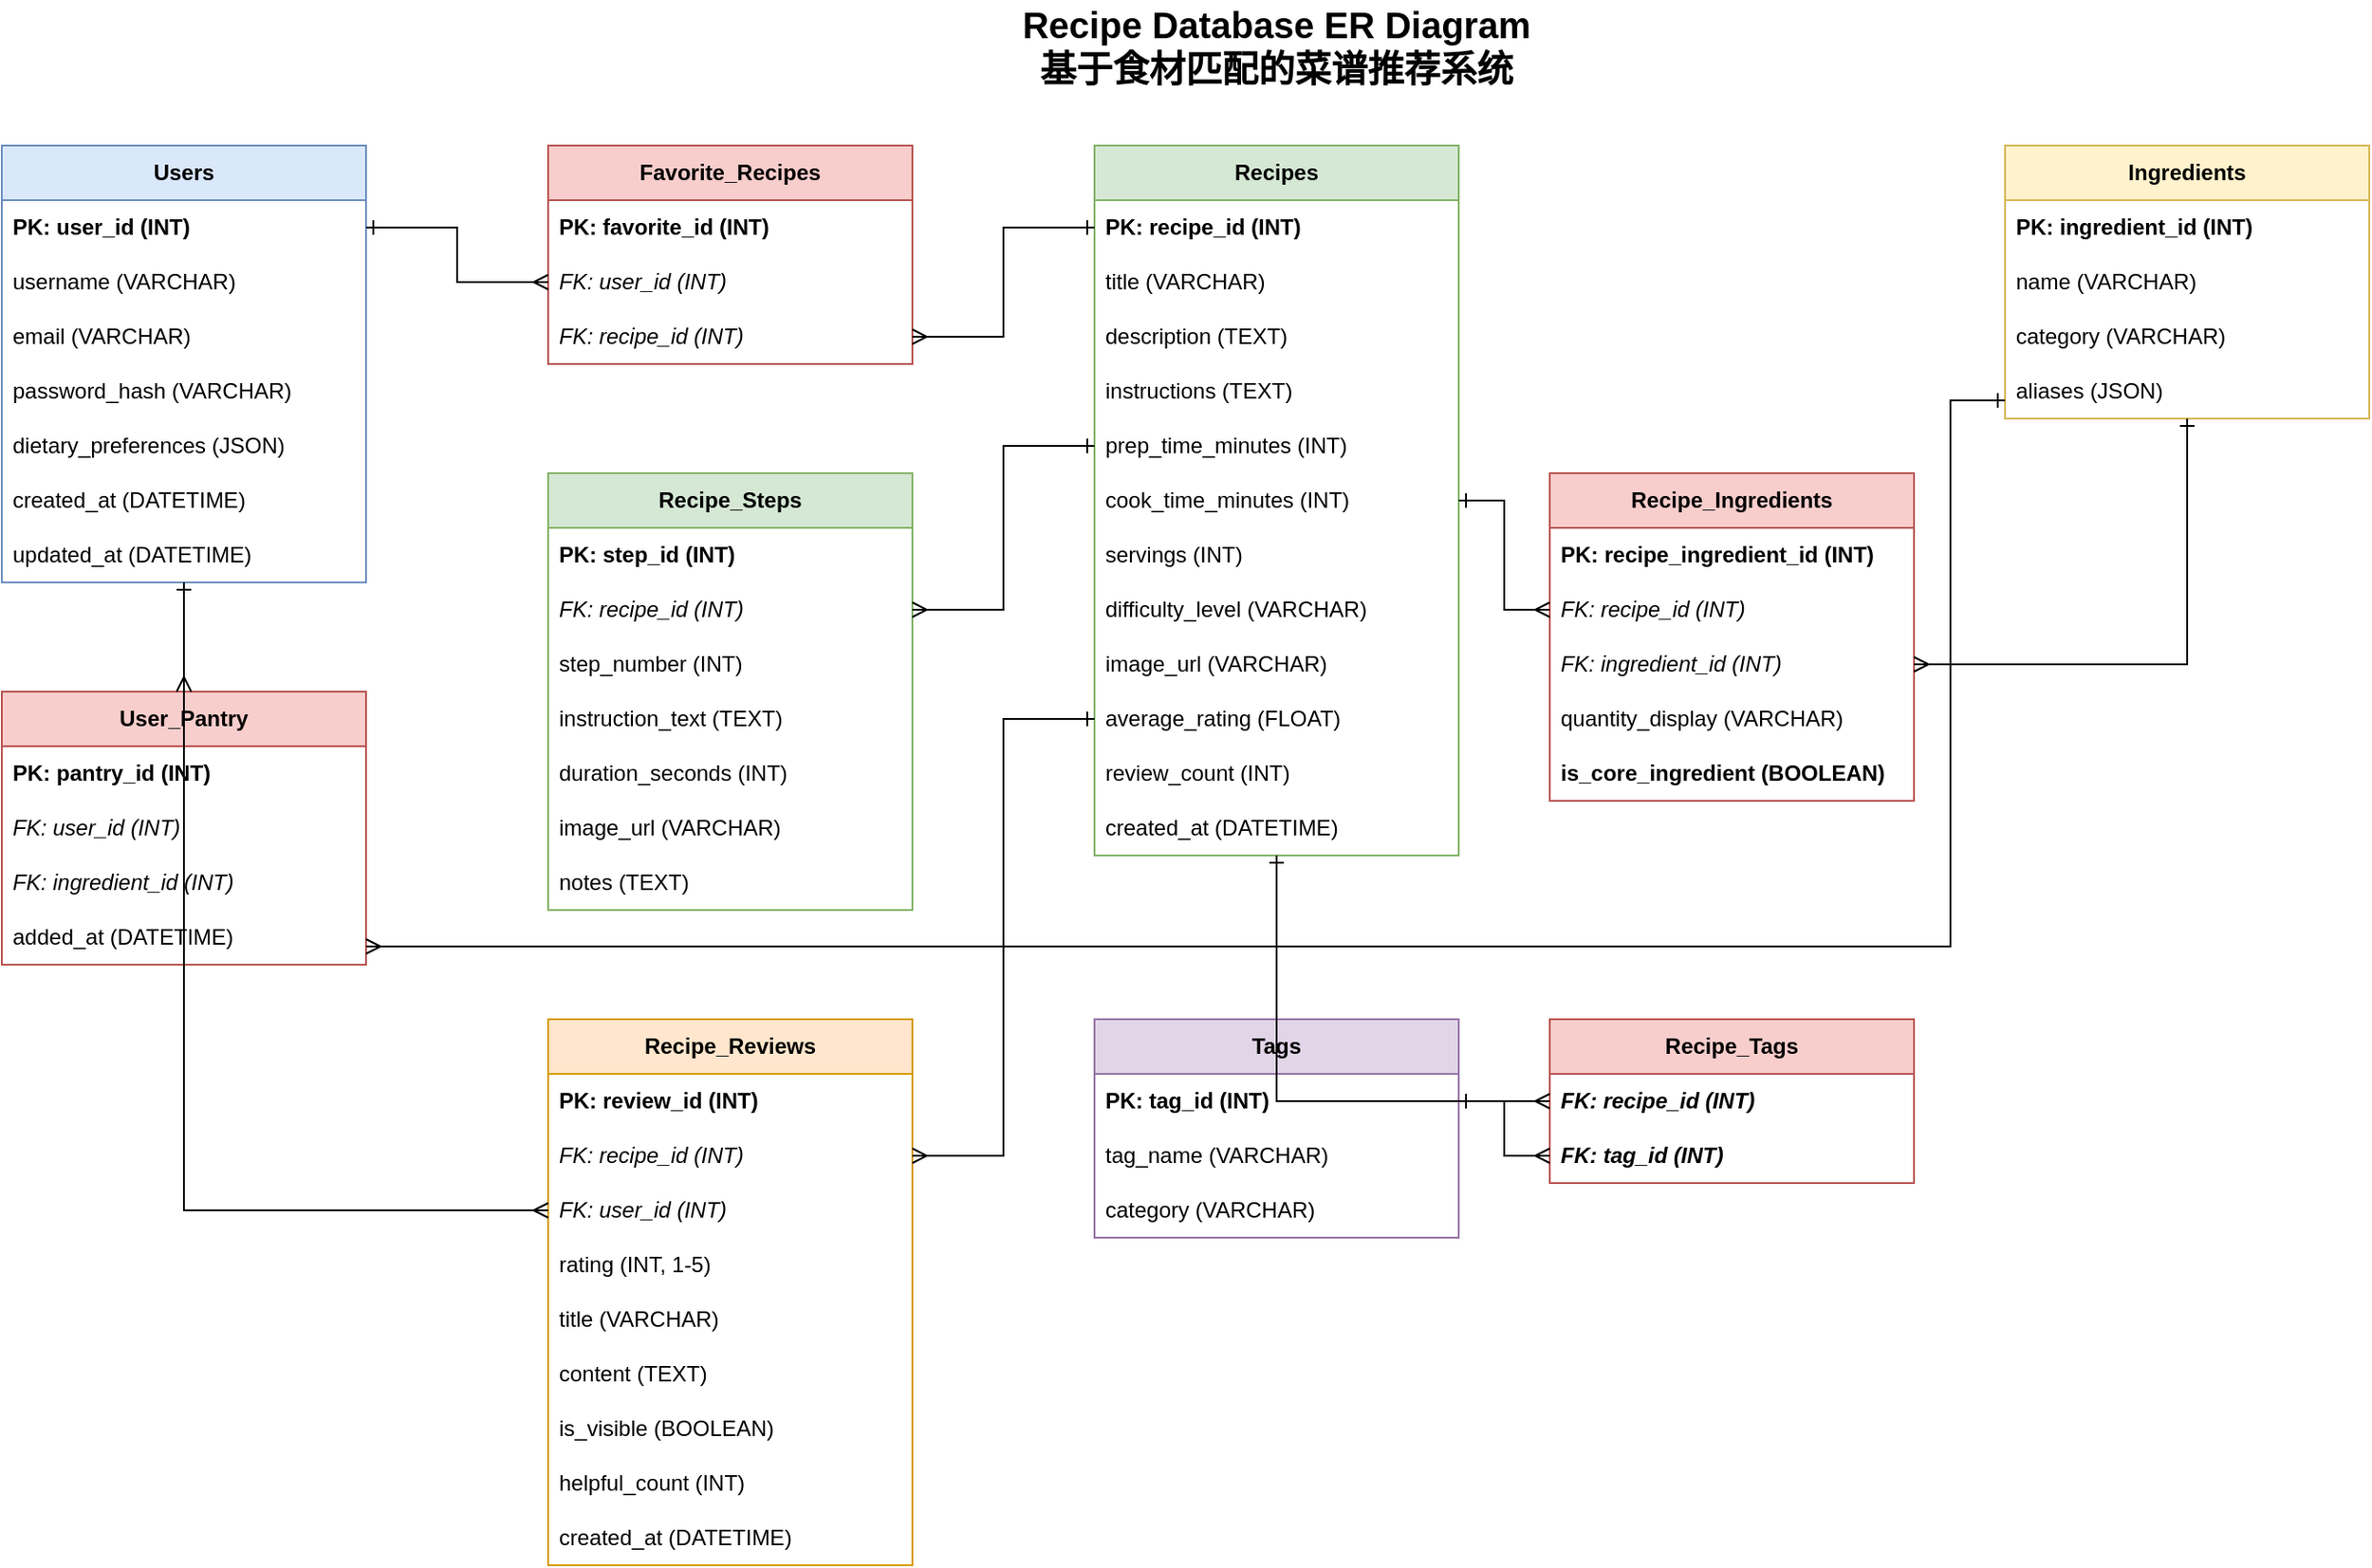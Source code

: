 <mxfile version="28.2.5">
  <diagram name="Recipe Database ER Diagram" id="recipe-er-diagram">
    <mxGraphModel dx="1561" dy="1070" grid="1" gridSize="10" guides="1" tooltips="1" connect="1" arrows="1" fold="1" page="1" pageScale="1" pageWidth="1600" pageHeight="1200" background="none" math="0" shadow="0">
      <root>
        <mxCell id="0" />
        <mxCell id="1" parent="0" />
        <mxCell id="users" value="Users" style="swimlane;fontStyle=1;childLayout=stackLayout;horizontal=1;startSize=30;horizontalStack=0;resizeParent=1;resizeParentMax=0;resizeLast=0;collapsible=1;marginBottom=0;whiteSpace=wrap;html=1;fillColor=#dae8fc;strokeColor=#6c8ebf;" parent="1" vertex="1">
          <mxGeometry x="100" y="100" width="200" height="240" as="geometry" />
        </mxCell>
        <mxCell id="users-1" value="PK: user_id (INT)" style="text;strokeColor=none;fillColor=none;align=left;verticalAlign=middle;spacingLeft=4;spacingRight=4;overflow=hidden;points=[[0,0.5],[1,0.5]];portConstraint=eastwest;rotatable=0;whiteSpace=wrap;html=1;fontStyle=1" parent="users" vertex="1">
          <mxGeometry y="30" width="200" height="30" as="geometry" />
        </mxCell>
        <mxCell id="users-2" value="username (VARCHAR)" style="text;strokeColor=none;fillColor=none;align=left;verticalAlign=middle;spacingLeft=4;spacingRight=4;overflow=hidden;points=[[0,0.5],[1,0.5]];portConstraint=eastwest;rotatable=0;whiteSpace=wrap;html=1;" parent="users" vertex="1">
          <mxGeometry y="60" width="200" height="30" as="geometry" />
        </mxCell>
        <mxCell id="users-3" value="email (VARCHAR)" style="text;strokeColor=none;fillColor=none;align=left;verticalAlign=middle;spacingLeft=4;spacingRight=4;overflow=hidden;points=[[0,0.5],[1,0.5]];portConstraint=eastwest;rotatable=0;whiteSpace=wrap;html=1;" parent="users" vertex="1">
          <mxGeometry y="90" width="200" height="30" as="geometry" />
        </mxCell>
        <mxCell id="users-4" value="password_hash (VARCHAR)" style="text;strokeColor=none;fillColor=none;align=left;verticalAlign=middle;spacingLeft=4;spacingRight=4;overflow=hidden;points=[[0,0.5],[1,0.5]];portConstraint=eastwest;rotatable=0;whiteSpace=wrap;html=1;" parent="users" vertex="1">
          <mxGeometry y="120" width="200" height="30" as="geometry" />
        </mxCell>
        <mxCell id="users-5" value="dietary_preferences (JSON)" style="text;strokeColor=none;fillColor=none;align=left;verticalAlign=middle;spacingLeft=4;spacingRight=4;overflow=hidden;points=[[0,0.5],[1,0.5]];portConstraint=eastwest;rotatable=0;whiteSpace=wrap;html=1;" parent="users" vertex="1">
          <mxGeometry y="150" width="200" height="30" as="geometry" />
        </mxCell>
        <mxCell id="users-6" value="created_at (DATETIME)" style="text;strokeColor=none;fillColor=none;align=left;verticalAlign=middle;spacingLeft=4;spacingRight=4;overflow=hidden;points=[[0,0.5],[1,0.5]];portConstraint=eastwest;rotatable=0;whiteSpace=wrap;html=1;" parent="users" vertex="1">
          <mxGeometry y="180" width="200" height="30" as="geometry" />
        </mxCell>
        <mxCell id="users-7" value="updated_at (DATETIME)" style="text;strokeColor=none;fillColor=none;align=left;verticalAlign=middle;spacingLeft=4;spacingRight=4;overflow=hidden;points=[[0,0.5],[1,0.5]];portConstraint=eastwest;rotatable=0;whiteSpace=wrap;html=1;" parent="users" vertex="1">
          <mxGeometry y="210" width="200" height="30" as="geometry" />
        </mxCell>
        <mxCell id="recipes" value="Recipes" style="swimlane;fontStyle=1;childLayout=stackLayout;horizontal=1;startSize=30;horizontalStack=0;resizeParent=1;resizeParentMax=0;resizeLast=0;collapsible=1;marginBottom=0;whiteSpace=wrap;html=1;fillColor=#d5e8d4;strokeColor=#82b366;" parent="1" vertex="1">
          <mxGeometry x="700" y="100" width="200" height="390" as="geometry" />
        </mxCell>
        <mxCell id="recipes-1" value="PK: recipe_id (INT)" style="text;strokeColor=none;fillColor=none;align=left;verticalAlign=middle;spacingLeft=4;spacingRight=4;overflow=hidden;points=[[0,0.5],[1,0.5]];portConstraint=eastwest;rotatable=0;whiteSpace=wrap;html=1;fontStyle=1" parent="recipes" vertex="1">
          <mxGeometry y="30" width="200" height="30" as="geometry" />
        </mxCell>
        <mxCell id="recipes-2" value="title (VARCHAR)" style="text;strokeColor=none;fillColor=none;align=left;verticalAlign=middle;spacingLeft=4;spacingRight=4;overflow=hidden;points=[[0,0.5],[1,0.5]];portConstraint=eastwest;rotatable=0;whiteSpace=wrap;html=1;" parent="recipes" vertex="1">
          <mxGeometry y="60" width="200" height="30" as="geometry" />
        </mxCell>
        <mxCell id="recipes-3" value="description (TEXT)" style="text;strokeColor=none;fillColor=none;align=left;verticalAlign=middle;spacingLeft=4;spacingRight=4;overflow=hidden;points=[[0,0.5],[1,0.5]];portConstraint=eastwest;rotatable=0;whiteSpace=wrap;html=1;" parent="recipes" vertex="1">
          <mxGeometry y="90" width="200" height="30" as="geometry" />
        </mxCell>
        <mxCell id="recipes-4" value="instructions (TEXT)" style="text;strokeColor=none;fillColor=none;align=left;verticalAlign=middle;spacingLeft=4;spacingRight=4;overflow=hidden;points=[[0,0.5],[1,0.5]];portConstraint=eastwest;rotatable=0;whiteSpace=wrap;html=1;" parent="recipes" vertex="1">
          <mxGeometry y="120" width="200" height="30" as="geometry" />
        </mxCell>
        <mxCell id="recipes-5" value="prep_time_minutes (INT)" style="text;strokeColor=none;fillColor=none;align=left;verticalAlign=middle;spacingLeft=4;spacingRight=4;overflow=hidden;points=[[0,0.5],[1,0.5]];portConstraint=eastwest;rotatable=0;whiteSpace=wrap;html=1;" parent="recipes" vertex="1">
          <mxGeometry y="150" width="200" height="30" as="geometry" />
        </mxCell>
        <mxCell id="recipes-6" value="cook_time_minutes (INT)" style="text;strokeColor=none;fillColor=none;align=left;verticalAlign=middle;spacingLeft=4;spacingRight=4;overflow=hidden;points=[[0,0.5],[1,0.5]];portConstraint=eastwest;rotatable=0;whiteSpace=wrap;html=1;" parent="recipes" vertex="1">
          <mxGeometry y="180" width="200" height="30" as="geometry" />
        </mxCell>
        <mxCell id="recipes-7" value="servings (INT)" style="text;strokeColor=none;fillColor=none;align=left;verticalAlign=middle;spacingLeft=4;spacingRight=4;overflow=hidden;points=[[0,0.5],[1,0.5]];portConstraint=eastwest;rotatable=0;whiteSpace=wrap;html=1;" parent="recipes" vertex="1">
          <mxGeometry y="210" width="200" height="30" as="geometry" />
        </mxCell>
        <mxCell id="recipes-8" value="difficulty_level (VARCHAR)" style="text;strokeColor=none;fillColor=none;align=left;verticalAlign=middle;spacingLeft=4;spacingRight=4;overflow=hidden;points=[[0,0.5],[1,0.5]];portConstraint=eastwest;rotatable=0;whiteSpace=wrap;html=1;" parent="recipes" vertex="1">
          <mxGeometry y="240" width="200" height="30" as="geometry" />
        </mxCell>
        <mxCell id="recipes-9" value="image_url (VARCHAR)" style="text;strokeColor=none;fillColor=none;align=left;verticalAlign=middle;spacingLeft=4;spacingRight=4;overflow=hidden;points=[[0,0.5],[1,0.5]];portConstraint=eastwest;rotatable=0;whiteSpace=wrap;html=1;" parent="recipes" vertex="1">
          <mxGeometry y="270" width="200" height="30" as="geometry" />
        </mxCell>
        <mxCell id="recipes-10" value="average_rating (FLOAT)" style="text;strokeColor=none;fillColor=none;align=left;verticalAlign=middle;spacingLeft=4;spacingRight=4;overflow=hidden;points=[[0,0.5],[1,0.5]];portConstraint=eastwest;rotatable=0;whiteSpace=wrap;html=1;" parent="recipes" vertex="1">
          <mxGeometry y="300" width="200" height="30" as="geometry" />
        </mxCell>
        <mxCell id="recipes-11" value="review_count (INT)" style="text;strokeColor=none;fillColor=none;align=left;verticalAlign=middle;spacingLeft=4;spacingRight=4;overflow=hidden;points=[[0,0.5],[1,0.5]];portConstraint=eastwest;rotatable=0;whiteSpace=wrap;html=1;" parent="recipes" vertex="1">
          <mxGeometry y="330" width="200" height="30" as="geometry" />
        </mxCell>
        <mxCell id="recipes-12" value="created_at (DATETIME)" style="text;strokeColor=none;fillColor=none;align=left;verticalAlign=middle;spacingLeft=4;spacingRight=4;overflow=hidden;points=[[0,0.5],[1,0.5]];portConstraint=eastwest;rotatable=0;whiteSpace=wrap;html=1;" parent="recipes" vertex="1">
          <mxGeometry y="360" width="200" height="30" as="geometry" />
        </mxCell>
        <mxCell id="ingredients" value="Ingredients" style="swimlane;fontStyle=1;childLayout=stackLayout;horizontal=1;startSize=30;horizontalStack=0;resizeParent=1;resizeParentMax=0;resizeLast=0;collapsible=1;marginBottom=0;whiteSpace=wrap;html=1;fillColor=#fff2cc;strokeColor=#d6b656;" parent="1" vertex="1">
          <mxGeometry x="1200" y="100" width="200" height="150" as="geometry" />
        </mxCell>
        <mxCell id="ingredients-1" value="PK: ingredient_id (INT)" style="text;strokeColor=none;fillColor=none;align=left;verticalAlign=middle;spacingLeft=4;spacingRight=4;overflow=hidden;points=[[0,0.5],[1,0.5]];portConstraint=eastwest;rotatable=0;whiteSpace=wrap;html=1;fontStyle=1" parent="ingredients" vertex="1">
          <mxGeometry y="30" width="200" height="30" as="geometry" />
        </mxCell>
        <mxCell id="ingredients-2" value="name (VARCHAR)" style="text;strokeColor=none;fillColor=none;align=left;verticalAlign=middle;spacingLeft=4;spacingRight=4;overflow=hidden;points=[[0,0.5],[1,0.5]];portConstraint=eastwest;rotatable=0;whiteSpace=wrap;html=1;" parent="ingredients" vertex="1">
          <mxGeometry y="60" width="200" height="30" as="geometry" />
        </mxCell>
        <mxCell id="ingredients-3" value="category (VARCHAR)" style="text;strokeColor=none;fillColor=none;align=left;verticalAlign=middle;spacingLeft=4;spacingRight=4;overflow=hidden;points=[[0,0.5],[1,0.5]];portConstraint=eastwest;rotatable=0;whiteSpace=wrap;html=1;" parent="ingredients" vertex="1">
          <mxGeometry y="90" width="200" height="30" as="geometry" />
        </mxCell>
        <mxCell id="ingredients-4" value="aliases (JSON)" style="text;strokeColor=none;fillColor=none;align=left;verticalAlign=middle;spacingLeft=4;spacingRight=4;overflow=hidden;points=[[0,0.5],[1,0.5]];portConstraint=eastwest;rotatable=0;whiteSpace=wrap;html=1;" parent="ingredients" vertex="1">
          <mxGeometry y="120" width="200" height="30" as="geometry" />
        </mxCell>
        <mxCell id="recipe_ingredients" value="Recipe_Ingredients" style="swimlane;fontStyle=1;childLayout=stackLayout;horizontal=1;startSize=30;horizontalStack=0;resizeParent=1;resizeParentMax=0;resizeLast=0;collapsible=1;marginBottom=0;whiteSpace=wrap;html=1;fillColor=#f8cecc;strokeColor=#b85450;" parent="1" vertex="1">
          <mxGeometry x="950" y="280" width="200" height="180" as="geometry" />
        </mxCell>
        <mxCell id="recipe_ingredients-1" value="PK: recipe_ingredient_id (INT)" style="text;strokeColor=none;fillColor=none;align=left;verticalAlign=middle;spacingLeft=4;spacingRight=4;overflow=hidden;points=[[0,0.5],[1,0.5]];portConstraint=eastwest;rotatable=0;whiteSpace=wrap;html=1;fontStyle=1" parent="recipe_ingredients" vertex="1">
          <mxGeometry y="30" width="200" height="30" as="geometry" />
        </mxCell>
        <mxCell id="recipe_ingredients-2" value="FK: recipe_id (INT)" style="text;strokeColor=none;fillColor=none;align=left;verticalAlign=middle;spacingLeft=4;spacingRight=4;overflow=hidden;points=[[0,0.5],[1,0.5]];portConstraint=eastwest;rotatable=0;whiteSpace=wrap;html=1;fontStyle=2" parent="recipe_ingredients" vertex="1">
          <mxGeometry y="60" width="200" height="30" as="geometry" />
        </mxCell>
        <mxCell id="recipe_ingredients-3" value="FK: ingredient_id (INT)" style="text;strokeColor=none;fillColor=none;align=left;verticalAlign=middle;spacingLeft=4;spacingRight=4;overflow=hidden;points=[[0,0.5],[1,0.5]];portConstraint=eastwest;rotatable=0;whiteSpace=wrap;html=1;fontStyle=2" parent="recipe_ingredients" vertex="1">
          <mxGeometry y="90" width="200" height="30" as="geometry" />
        </mxCell>
        <mxCell id="recipe_ingredients-4" value="quantity_display (VARCHAR)" style="text;strokeColor=none;fillColor=none;align=left;verticalAlign=middle;spacingLeft=4;spacingRight=4;overflow=hidden;points=[[0,0.5],[1,0.5]];portConstraint=eastwest;rotatable=0;whiteSpace=wrap;html=1;" parent="recipe_ingredients" vertex="1">
          <mxGeometry y="120" width="200" height="30" as="geometry" />
        </mxCell>
        <mxCell id="recipe_ingredients-5" value="is_core_ingredient (BOOLEAN)" style="text;strokeColor=none;fillColor=none;align=left;verticalAlign=middle;spacingLeft=4;spacingRight=4;overflow=hidden;points=[[0,0.5],[1,0.5]];portConstraint=eastwest;rotatable=0;whiteSpace=wrap;html=1;fontStyle=1" parent="recipe_ingredients" vertex="1">
          <mxGeometry y="150" width="200" height="30" as="geometry" />
        </mxCell>
        <mxCell id="tags" value="Tags" style="swimlane;fontStyle=1;childLayout=stackLayout;horizontal=1;startSize=30;horizontalStack=0;resizeParent=1;resizeParentMax=0;resizeLast=0;collapsible=1;marginBottom=0;whiteSpace=wrap;html=1;fillColor=#e1d5e7;strokeColor=#9673a6;" parent="1" vertex="1">
          <mxGeometry x="700" y="580" width="200" height="120" as="geometry" />
        </mxCell>
        <mxCell id="tags-1" value="PK: tag_id (INT)" style="text;strokeColor=none;fillColor=none;align=left;verticalAlign=middle;spacingLeft=4;spacingRight=4;overflow=hidden;points=[[0,0.5],[1,0.5]];portConstraint=eastwest;rotatable=0;whiteSpace=wrap;html=1;fontStyle=1" parent="tags" vertex="1">
          <mxGeometry y="30" width="200" height="30" as="geometry" />
        </mxCell>
        <mxCell id="tags-2" value="tag_name (VARCHAR)" style="text;strokeColor=none;fillColor=none;align=left;verticalAlign=middle;spacingLeft=4;spacingRight=4;overflow=hidden;points=[[0,0.5],[1,0.5]];portConstraint=eastwest;rotatable=0;whiteSpace=wrap;html=1;" parent="tags" vertex="1">
          <mxGeometry y="60" width="200" height="30" as="geometry" />
        </mxCell>
        <mxCell id="tags-3" value="category (VARCHAR)" style="text;strokeColor=none;fillColor=none;align=left;verticalAlign=middle;spacingLeft=4;spacingRight=4;overflow=hidden;points=[[0,0.5],[1,0.5]];portConstraint=eastwest;rotatable=0;whiteSpace=wrap;html=1;" parent="tags" vertex="1">
          <mxGeometry y="90" width="200" height="30" as="geometry" />
        </mxCell>
        <mxCell id="recipe_tags" value="Recipe_Tags" style="swimlane;fontStyle=1;childLayout=stackLayout;horizontal=1;startSize=30;horizontalStack=0;resizeParent=1;resizeParentMax=0;resizeLast=0;collapsible=1;marginBottom=0;whiteSpace=wrap;html=1;fillColor=#f8cecc;strokeColor=#b85450;" parent="1" vertex="1">
          <mxGeometry x="950" y="580" width="200" height="90" as="geometry" />
        </mxCell>
        <mxCell id="recipe_tags-1" value="FK: recipe_id (INT)" style="text;strokeColor=none;fillColor=none;align=left;verticalAlign=middle;spacingLeft=4;spacingRight=4;overflow=hidden;points=[[0,0.5],[1,0.5]];portConstraint=eastwest;rotatable=0;whiteSpace=wrap;html=1;fontStyle=3" parent="recipe_tags" vertex="1">
          <mxGeometry y="30" width="200" height="30" as="geometry" />
        </mxCell>
        <mxCell id="recipe_tags-2" value="FK: tag_id (INT)" style="text;strokeColor=none;fillColor=none;align=left;verticalAlign=middle;spacingLeft=4;spacingRight=4;overflow=hidden;points=[[0,0.5],[1,0.5]];portConstraint=eastwest;rotatable=0;whiteSpace=wrap;html=1;fontStyle=3" parent="recipe_tags" vertex="1">
          <mxGeometry y="60" width="200" height="30" as="geometry" />
        </mxCell>
        <mxCell id="recipe_steps" value="Recipe_Steps" style="swimlane;fontStyle=1;childLayout=stackLayout;horizontal=1;startSize=30;horizontalStack=0;resizeParent=1;resizeParentMax=0;resizeLast=0;collapsible=1;marginBottom=0;whiteSpace=wrap;html=1;fillColor=#d5e8d4;strokeColor=#82b366;" parent="1" vertex="1">
          <mxGeometry x="400" y="280" width="200" height="240" as="geometry" />
        </mxCell>
        <mxCell id="recipe_steps-1" value="PK: step_id (INT)" style="text;strokeColor=none;fillColor=none;align=left;verticalAlign=middle;spacingLeft=4;spacingRight=4;overflow=hidden;points=[[0,0.5],[1,0.5]];portConstraint=eastwest;rotatable=0;whiteSpace=wrap;html=1;fontStyle=1" parent="recipe_steps" vertex="1">
          <mxGeometry y="30" width="200" height="30" as="geometry" />
        </mxCell>
        <mxCell id="recipe_steps-2" value="FK: recipe_id (INT)" style="text;strokeColor=none;fillColor=none;align=left;verticalAlign=middle;spacingLeft=4;spacingRight=4;overflow=hidden;points=[[0,0.5],[1,0.5]];portConstraint=eastwest;rotatable=0;whiteSpace=wrap;html=1;fontStyle=2" parent="recipe_steps" vertex="1">
          <mxGeometry y="60" width="200" height="30" as="geometry" />
        </mxCell>
        <mxCell id="recipe_steps-3" value="step_number (INT)" style="text;strokeColor=none;fillColor=none;align=left;verticalAlign=middle;spacingLeft=4;spacingRight=4;overflow=hidden;points=[[0,0.5],[1,0.5]];portConstraint=eastwest;rotatable=0;whiteSpace=wrap;html=1;" parent="recipe_steps" vertex="1">
          <mxGeometry y="90" width="200" height="30" as="geometry" />
        </mxCell>
        <mxCell id="recipe_steps-4" value="instruction_text (TEXT)" style="text;strokeColor=none;fillColor=none;align=left;verticalAlign=middle;spacingLeft=4;spacingRight=4;overflow=hidden;points=[[0,0.5],[1,0.5]];portConstraint=eastwest;rotatable=0;whiteSpace=wrap;html=1;" parent="recipe_steps" vertex="1">
          <mxGeometry y="120" width="200" height="30" as="geometry" />
        </mxCell>
        <mxCell id="recipe_steps-5" value="duration_seconds (INT)" style="text;strokeColor=none;fillColor=none;align=left;verticalAlign=middle;spacingLeft=4;spacingRight=4;overflow=hidden;points=[[0,0.5],[1,0.5]];portConstraint=eastwest;rotatable=0;whiteSpace=wrap;html=1;" parent="recipe_steps" vertex="1">
          <mxGeometry y="150" width="200" height="30" as="geometry" />
        </mxCell>
        <mxCell id="recipe_steps-6" value="image_url (VARCHAR)" style="text;strokeColor=none;fillColor=none;align=left;verticalAlign=middle;spacingLeft=4;spacingRight=4;overflow=hidden;points=[[0,0.5],[1,0.5]];portConstraint=eastwest;rotatable=0;whiteSpace=wrap;html=1;" parent="recipe_steps" vertex="1">
          <mxGeometry y="180" width="200" height="30" as="geometry" />
        </mxCell>
        <mxCell id="recipe_steps-7" value="notes (TEXT)" style="text;strokeColor=none;fillColor=none;align=left;verticalAlign=middle;spacingLeft=4;spacingRight=4;overflow=hidden;points=[[0,0.5],[1,0.5]];portConstraint=eastwest;rotatable=0;whiteSpace=wrap;html=1;" parent="recipe_steps" vertex="1">
          <mxGeometry y="210" width="200" height="30" as="geometry" />
        </mxCell>
        <mxCell id="favorite_recipes" value="Favorite_Recipes" style="swimlane;fontStyle=1;childLayout=stackLayout;horizontal=1;startSize=30;horizontalStack=0;resizeParent=1;resizeParentMax=0;resizeLast=0;collapsible=1;marginBottom=0;whiteSpace=wrap;html=1;fillColor=#f8cecc;strokeColor=#b85450;" parent="1" vertex="1">
          <mxGeometry x="400" y="100" width="200" height="120" as="geometry" />
        </mxCell>
        <mxCell id="favorite_recipes-1" value="PK: favorite_id (INT)" style="text;strokeColor=none;fillColor=none;align=left;verticalAlign=middle;spacingLeft=4;spacingRight=4;overflow=hidden;points=[[0,0.5],[1,0.5]];portConstraint=eastwest;rotatable=0;whiteSpace=wrap;html=1;fontStyle=1" parent="favorite_recipes" vertex="1">
          <mxGeometry y="30" width="200" height="30" as="geometry" />
        </mxCell>
        <mxCell id="favorite_recipes-2" value="FK: user_id (INT)" style="text;strokeColor=none;fillColor=none;align=left;verticalAlign=middle;spacingLeft=4;spacingRight=4;overflow=hidden;points=[[0,0.5],[1,0.5]];portConstraint=eastwest;rotatable=0;whiteSpace=wrap;html=1;fontStyle=2" parent="favorite_recipes" vertex="1">
          <mxGeometry y="60" width="200" height="30" as="geometry" />
        </mxCell>
        <mxCell id="favorite_recipes-3" value="FK: recipe_id (INT)" style="text;strokeColor=none;fillColor=none;align=left;verticalAlign=middle;spacingLeft=4;spacingRight=4;overflow=hidden;points=[[0,0.5],[1,0.5]];portConstraint=eastwest;rotatable=0;whiteSpace=wrap;html=1;fontStyle=2" parent="favorite_recipes" vertex="1">
          <mxGeometry y="90" width="200" height="30" as="geometry" />
        </mxCell>
        <mxCell id="user_pantry" value="User_Pantry" style="swimlane;fontStyle=1;childLayout=stackLayout;horizontal=1;startSize=30;horizontalStack=0;resizeParent=1;resizeParentMax=0;resizeLast=0;collapsible=1;marginBottom=0;whiteSpace=wrap;html=1;fillColor=#f8cecc;strokeColor=#b85450;" parent="1" vertex="1">
          <mxGeometry x="100" y="400" width="200" height="150" as="geometry" />
        </mxCell>
        <mxCell id="user_pantry-1" value="PK: pantry_id (INT)" style="text;strokeColor=none;fillColor=none;align=left;verticalAlign=middle;spacingLeft=4;spacingRight=4;overflow=hidden;points=[[0,0.5],[1,0.5]];portConstraint=eastwest;rotatable=0;whiteSpace=wrap;html=1;fontStyle=1" parent="user_pantry" vertex="1">
          <mxGeometry y="30" width="200" height="30" as="geometry" />
        </mxCell>
        <mxCell id="user_pantry-2" value="FK: user_id (INT)" style="text;strokeColor=none;fillColor=none;align=left;verticalAlign=middle;spacingLeft=4;spacingRight=4;overflow=hidden;points=[[0,0.5],[1,0.5]];portConstraint=eastwest;rotatable=0;whiteSpace=wrap;html=1;fontStyle=2" parent="user_pantry" vertex="1">
          <mxGeometry y="60" width="200" height="30" as="geometry" />
        </mxCell>
        <mxCell id="user_pantry-3" value="FK: ingredient_id (INT)" style="text;strokeColor=none;fillColor=none;align=left;verticalAlign=middle;spacingLeft=4;spacingRight=4;overflow=hidden;points=[[0,0.5],[1,0.5]];portConstraint=eastwest;rotatable=0;whiteSpace=wrap;html=1;fontStyle=2" parent="user_pantry" vertex="1">
          <mxGeometry y="90" width="200" height="30" as="geometry" />
        </mxCell>
        <mxCell id="user_pantry-4" value="added_at (DATETIME)" style="text;strokeColor=none;fillColor=none;align=left;verticalAlign=middle;spacingLeft=4;spacingRight=4;overflow=hidden;points=[[0,0.5],[1,0.5]];portConstraint=eastwest;rotatable=0;whiteSpace=wrap;html=1;" parent="user_pantry" vertex="1">
          <mxGeometry y="120" width="200" height="30" as="geometry" />
        </mxCell>
        <mxCell id="recipe_reviews" value="Recipe_Reviews" style="swimlane;fontStyle=1;childLayout=stackLayout;horizontal=1;startSize=30;horizontalStack=0;resizeParent=1;resizeParentMax=0;resizeLast=0;collapsible=1;marginBottom=0;whiteSpace=wrap;html=1;fillColor=#ffe6cc;strokeColor=#d79b00;" parent="1" vertex="1">
          <mxGeometry x="400" y="580" width="200" height="300" as="geometry" />
        </mxCell>
        <mxCell id="recipe_reviews-1" value="PK: review_id (INT)" style="text;strokeColor=none;fillColor=none;align=left;verticalAlign=middle;spacingLeft=4;spacingRight=4;overflow=hidden;points=[[0,0.5],[1,0.5]];portConstraint=eastwest;rotatable=0;whiteSpace=wrap;html=1;fontStyle=1" parent="recipe_reviews" vertex="1">
          <mxGeometry y="30" width="200" height="30" as="geometry" />
        </mxCell>
        <mxCell id="recipe_reviews-2" value="FK: recipe_id (INT)" style="text;strokeColor=none;fillColor=none;align=left;verticalAlign=middle;spacingLeft=4;spacingRight=4;overflow=hidden;points=[[0,0.5],[1,0.5]];portConstraint=eastwest;rotatable=0;whiteSpace=wrap;html=1;fontStyle=2" parent="recipe_reviews" vertex="1">
          <mxGeometry y="60" width="200" height="30" as="geometry" />
        </mxCell>
        <mxCell id="recipe_reviews-3" value="FK: user_id (INT)" style="text;strokeColor=none;fillColor=none;align=left;verticalAlign=middle;spacingLeft=4;spacingRight=4;overflow=hidden;points=[[0,0.5],[1,0.5]];portConstraint=eastwest;rotatable=0;whiteSpace=wrap;html=1;fontStyle=2" parent="recipe_reviews" vertex="1">
          <mxGeometry y="90" width="200" height="30" as="geometry" />
        </mxCell>
        <mxCell id="recipe_reviews-4" value="rating (INT, 1-5)" style="text;strokeColor=none;fillColor=none;align=left;verticalAlign=middle;spacingLeft=4;spacingRight=4;overflow=hidden;points=[[0,0.5],[1,0.5]];portConstraint=eastwest;rotatable=0;whiteSpace=wrap;html=1;" parent="recipe_reviews" vertex="1">
          <mxGeometry y="120" width="200" height="30" as="geometry" />
        </mxCell>
        <mxCell id="recipe_reviews-5" value="title (VARCHAR)" style="text;strokeColor=none;fillColor=none;align=left;verticalAlign=middle;spacingLeft=4;spacingRight=4;overflow=hidden;points=[[0,0.5],[1,0.5]];portConstraint=eastwest;rotatable=0;whiteSpace=wrap;html=1;" parent="recipe_reviews" vertex="1">
          <mxGeometry y="150" width="200" height="30" as="geometry" />
        </mxCell>
        <mxCell id="recipe_reviews-6" value="content (TEXT)" style="text;strokeColor=none;fillColor=none;align=left;verticalAlign=middle;spacingLeft=4;spacingRight=4;overflow=hidden;points=[[0,0.5],[1,0.5]];portConstraint=eastwest;rotatable=0;whiteSpace=wrap;html=1;" parent="recipe_reviews" vertex="1">
          <mxGeometry y="180" width="200" height="30" as="geometry" />
        </mxCell>
        <mxCell id="recipe_reviews-7" value="is_visible (BOOLEAN)" style="text;strokeColor=none;fillColor=none;align=left;verticalAlign=middle;spacingLeft=4;spacingRight=4;overflow=hidden;points=[[0,0.5],[1,0.5]];portConstraint=eastwest;rotatable=0;whiteSpace=wrap;html=1;" parent="recipe_reviews" vertex="1">
          <mxGeometry y="210" width="200" height="30" as="geometry" />
        </mxCell>
        <mxCell id="recipe_reviews-8" value="helpful_count (INT)" style="text;strokeColor=none;fillColor=none;align=left;verticalAlign=middle;spacingLeft=4;spacingRight=4;overflow=hidden;points=[[0,0.5],[1,0.5]];portConstraint=eastwest;rotatable=0;whiteSpace=wrap;html=1;" parent="recipe_reviews" vertex="1">
          <mxGeometry y="240" width="200" height="30" as="geometry" />
        </mxCell>
        <mxCell id="recipe_reviews-9" value="created_at (DATETIME)" style="text;strokeColor=none;fillColor=none;align=left;verticalAlign=middle;spacingLeft=4;spacingRight=4;overflow=hidden;points=[[0,0.5],[1,0.5]];portConstraint=eastwest;rotatable=0;whiteSpace=wrap;html=1;" parent="recipe_reviews" vertex="1">
          <mxGeometry y="270" width="200" height="30" as="geometry" />
        </mxCell>
        <mxCell id="rel1" style="edgeStyle=orthogonalEdgeStyle;rounded=0;orthogonalLoop=1;jettySize=auto;html=1;exitX=1;exitY=0.5;exitDx=0;exitDy=0;entryX=0;entryY=0.5;entryDx=0;entryDy=0;endArrow=ERmany;endFill=0;startArrow=ERone;startFill=0;" parent="1" source="users-1" target="favorite_recipes-2" edge="1">
          <mxGeometry relative="1" as="geometry" />
        </mxCell>
        <mxCell id="rel2" style="edgeStyle=orthogonalEdgeStyle;rounded=0;orthogonalLoop=1;jettySize=auto;html=1;exitX=0;exitY=0.5;exitDx=0;exitDy=0;entryX=1;entryY=0.5;entryDx=0;entryDy=0;endArrow=ERmany;endFill=0;startArrow=ERone;startFill=0;" parent="1" source="recipes-1" target="favorite_recipes-3" edge="1">
          <mxGeometry relative="1" as="geometry" />
        </mxCell>
        <mxCell id="rel3" style="edgeStyle=orthogonalEdgeStyle;rounded=0;orthogonalLoop=1;jettySize=auto;html=1;exitX=0.5;exitY=1;exitDx=0;exitDy=0;entryX=0.5;entryY=0;entryDx=0;entryDy=0;endArrow=ERmany;endFill=0;startArrow=ERone;startFill=0;" parent="1" source="users-7" target="user_pantry" edge="1">
          <mxGeometry relative="1" as="geometry" />
        </mxCell>
        <mxCell id="rel4" style="edgeStyle=orthogonalEdgeStyle;rounded=0;orthogonalLoop=1;jettySize=auto;html=1;exitX=0;exitY=0.5;exitDx=0;exitDy=0;entryX=1;entryY=0.5;entryDx=0;entryDy=0;endArrow=ERmany;endFill=0;startArrow=ERone;startFill=0;" parent="1" edge="1">
          <mxGeometry relative="1" as="geometry">
            <Array as="points">
              <mxPoint x="1170" y="240" />
              <mxPoint x="1170" y="540" />
            </Array>
            <mxPoint x="1200" y="240" as="sourcePoint" />
            <mxPoint x="300.0" y="540" as="targetPoint" />
          </mxGeometry>
        </mxCell>
        <mxCell id="rel5" style="edgeStyle=orthogonalEdgeStyle;rounded=0;orthogonalLoop=1;jettySize=auto;html=1;exitX=0;exitY=0.5;exitDx=0;exitDy=0;entryX=1;entryY=0.5;entryDx=0;entryDy=0;endArrow=ERmany;endFill=0;startArrow=ERone;startFill=0;" parent="1" source="recipes-5" target="recipe_steps-2" edge="1">
          <mxGeometry relative="1" as="geometry" />
        </mxCell>
        <mxCell id="rel6" style="edgeStyle=orthogonalEdgeStyle;rounded=0;orthogonalLoop=1;jettySize=auto;html=1;exitX=1;exitY=0.5;exitDx=0;exitDy=0;entryX=0;entryY=0.5;entryDx=0;entryDy=0;endArrow=ERmany;endFill=0;startArrow=ERone;startFill=0;" parent="1" source="recipes-6" target="recipe_ingredients-2" edge="1">
          <mxGeometry relative="1" as="geometry" />
        </mxCell>
        <mxCell id="rel7" style="edgeStyle=orthogonalEdgeStyle;rounded=0;orthogonalLoop=1;jettySize=auto;html=1;exitX=0.5;exitY=1;exitDx=0;exitDy=0;entryX=1;entryY=0.5;entryDx=0;entryDy=0;endArrow=ERmany;endFill=0;startArrow=ERone;startFill=0;" parent="1" source="ingredients-4" target="recipe_ingredients-3" edge="1">
          <mxGeometry relative="1" as="geometry" />
        </mxCell>
        <mxCell id="rel8" style="edgeStyle=orthogonalEdgeStyle;rounded=0;orthogonalLoop=1;jettySize=auto;html=1;exitX=0.5;exitY=1;exitDx=0;exitDy=0;entryX=0;entryY=0.5;entryDx=0;entryDy=0;endArrow=ERmany;endFill=0;startArrow=ERone;startFill=0;" parent="1" source="recipes-12" target="recipe_tags-1" edge="1">
          <mxGeometry relative="1" as="geometry" />
        </mxCell>
        <mxCell id="rel9" style="edgeStyle=orthogonalEdgeStyle;rounded=0;orthogonalLoop=1;jettySize=auto;html=1;exitX=1;exitY=0.5;exitDx=0;exitDy=0;entryX=0;entryY=0.5;entryDx=0;entryDy=0;endArrow=ERmany;endFill=0;startArrow=ERone;startFill=0;" parent="1" source="tags-1" target="recipe_tags-2" edge="1">
          <mxGeometry relative="1" as="geometry" />
        </mxCell>
        <mxCell id="rel10" style="edgeStyle=orthogonalEdgeStyle;rounded=0;orthogonalLoop=1;jettySize=auto;html=1;exitX=0;exitY=0.5;exitDx=0;exitDy=0;entryX=1;entryY=0.5;entryDx=0;entryDy=0;endArrow=ERmany;endFill=0;startArrow=ERone;startFill=0;" parent="1" source="recipes-10" target="recipe_reviews-2" edge="1">
          <mxGeometry relative="1" as="geometry">
            <Array as="points">
              <mxPoint x="650" y="415" />
              <mxPoint x="650" y="655" />
            </Array>
          </mxGeometry>
        </mxCell>
        <mxCell id="rel11" style="edgeStyle=orthogonalEdgeStyle;rounded=0;orthogonalLoop=1;jettySize=auto;html=1;exitX=0.5;exitY=1;exitDx=0;exitDy=0;entryX=0;entryY=0.5;entryDx=0;entryDy=0;endArrow=ERmany;endFill=0;startArrow=ERone;startFill=0;" parent="1" source="users-7" target="recipe_reviews-3" edge="1">
          <mxGeometry relative="1" as="geometry">
            <Array as="points">
              <mxPoint x="200" y="685" />
            </Array>
          </mxGeometry>
        </mxCell>
        <mxCell id="title" value="Recipe Database ER Diagram&#xa;基于食材匹配的菜谱推荐系统" style="text;html=1;strokeColor=none;fillColor=none;align=center;verticalAlign=middle;whiteSpace=wrap;rounded=0;fontSize=20;fontStyle=1" parent="1" vertex="1">
          <mxGeometry x="600" y="20" width="400" height="50" as="geometry" />
        </mxCell>
      </root>
    </mxGraphModel>
  </diagram>
</mxfile>

